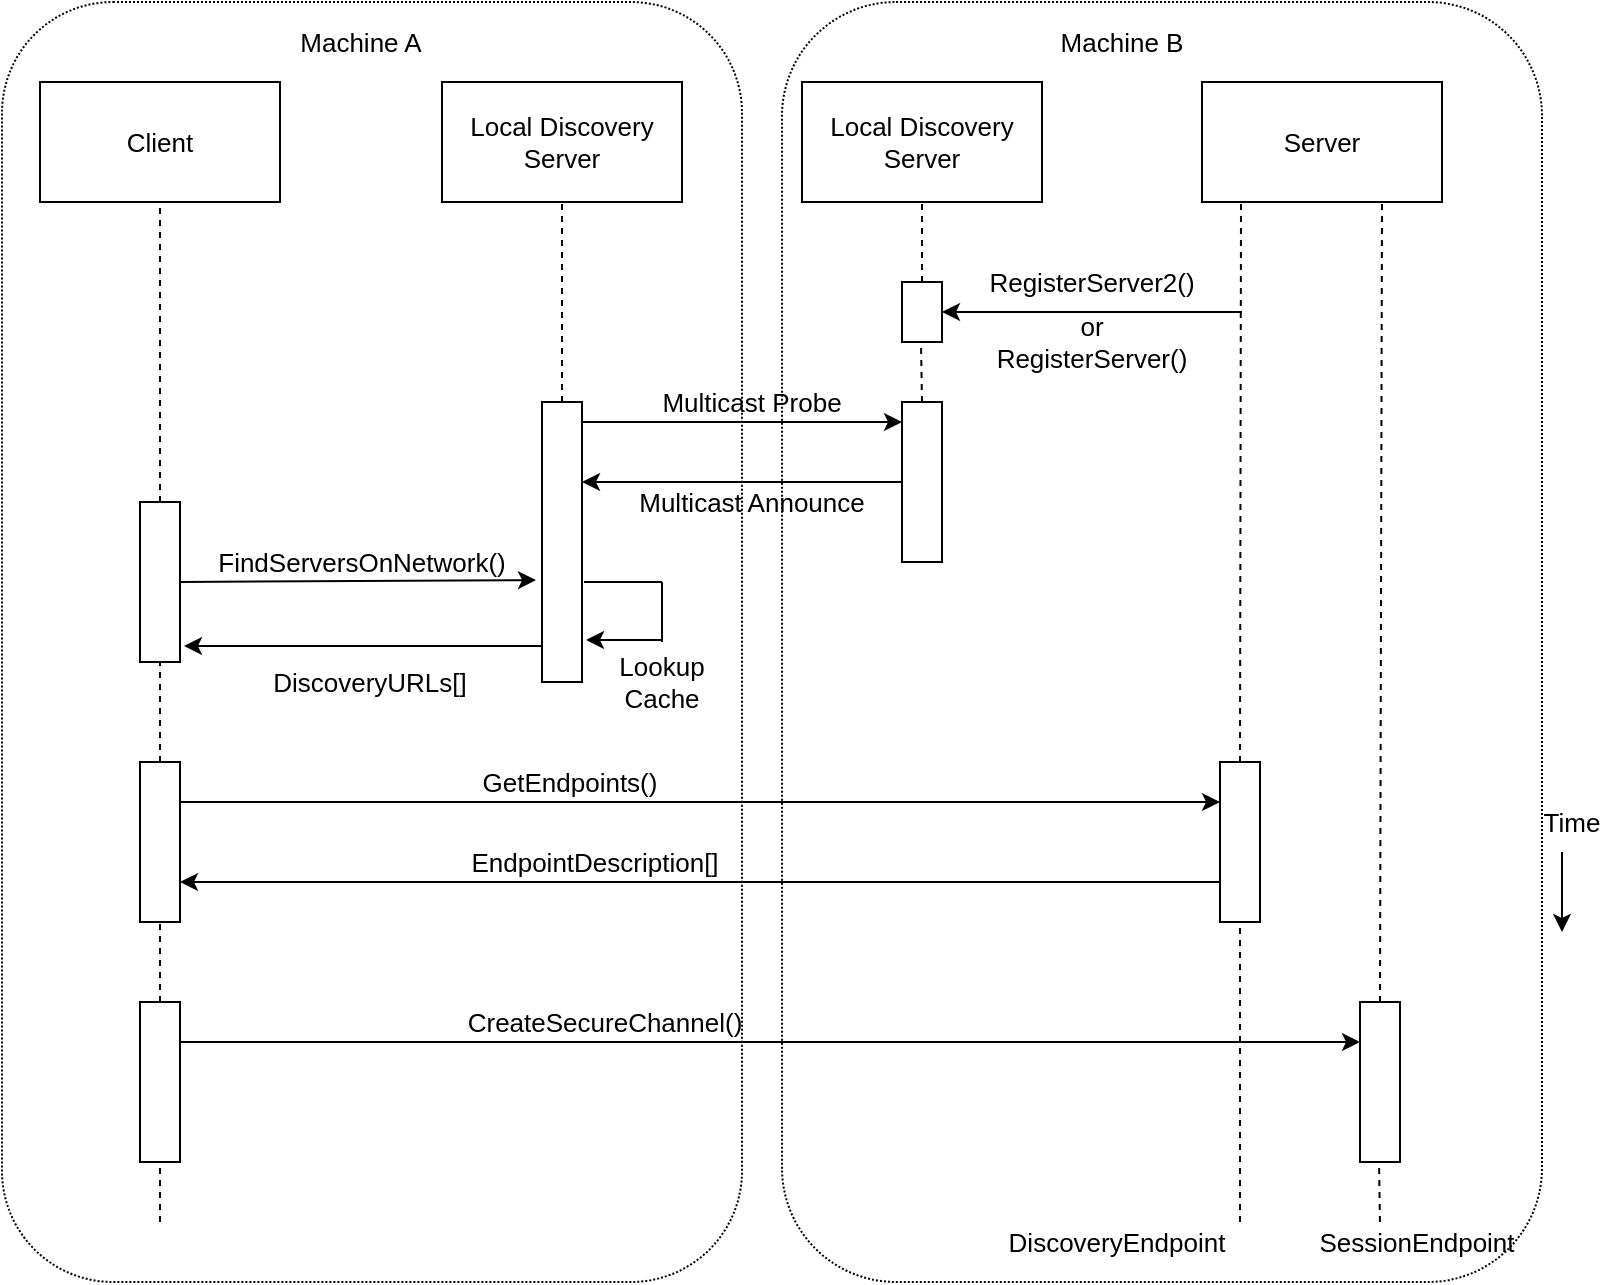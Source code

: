 <mxfile version="14.6.9" type="github">
  <diagram id="3hPxVYJImWLscZgYbSC4" name="Page-1">
    <mxGraphModel dx="1350" dy="804" grid="1" gridSize="10" guides="1" tooltips="1" connect="1" arrows="1" fold="1" page="1" pageScale="1" pageWidth="850" pageHeight="1100" math="0" shadow="0">
      <root>
        <mxCell id="0" />
        <mxCell id="1" parent="0" />
        <mxCell id="DC02iXN6waR2BpefgzYk-56" value="" style="rounded=1;whiteSpace=wrap;html=1;fontSize=13;strokeWidth=1;dashed=1;dashPattern=1 1;" parent="1" vertex="1">
          <mxGeometry x="430" y="140" width="380" height="640" as="geometry" />
        </mxCell>
        <mxCell id="DC02iXN6waR2BpefgzYk-57" value="" style="rounded=1;whiteSpace=wrap;html=1;fontSize=13;strokeWidth=1;dashed=1;dashPattern=1 1;" parent="1" vertex="1">
          <mxGeometry x="40" y="140" width="370" height="640" as="geometry" />
        </mxCell>
        <mxCell id="DC02iXN6waR2BpefgzYk-1" value="Client" style="rounded=0;whiteSpace=wrap;html=1;fontSize=13;" parent="1" vertex="1">
          <mxGeometry x="59" y="180" width="120" height="60" as="geometry" />
        </mxCell>
        <mxCell id="DC02iXN6waR2BpefgzYk-2" value="Server" style="rounded=0;whiteSpace=wrap;html=1;fontSize=13;" parent="1" vertex="1">
          <mxGeometry x="640" y="180" width="120" height="60" as="geometry" />
        </mxCell>
        <mxCell id="DC02iXN6waR2BpefgzYk-3" value="" style="endArrow=none;dashed=1;html=1;entryX=0.5;entryY=1;entryDx=0;entryDy=0;fontSize=13;" parent="1" source="DC02iXN6waR2BpefgzYk-45" target="DC02iXN6waR2BpefgzYk-1" edge="1">
          <mxGeometry width="50" height="50" relative="1" as="geometry">
            <mxPoint x="120" y="280" as="sourcePoint" />
            <mxPoint x="330" y="360" as="targetPoint" />
          </mxGeometry>
        </mxCell>
        <mxCell id="DC02iXN6waR2BpefgzYk-4" value="" style="rounded=0;whiteSpace=wrap;html=1;fontSize=13;" parent="1" vertex="1">
          <mxGeometry x="109" y="520" width="20" height="80" as="geometry" />
        </mxCell>
        <mxCell id="DC02iXN6waR2BpefgzYk-5" value="" style="rounded=0;whiteSpace=wrap;html=1;fontSize=13;" parent="1" vertex="1">
          <mxGeometry x="649" y="520" width="20" height="80" as="geometry" />
        </mxCell>
        <mxCell id="DC02iXN6waR2BpefgzYk-6" value="" style="rounded=0;whiteSpace=wrap;html=1;fontSize=13;" parent="1" vertex="1">
          <mxGeometry x="109" y="640" width="20" height="80" as="geometry" />
        </mxCell>
        <mxCell id="DC02iXN6waR2BpefgzYk-7" value="" style="rounded=0;whiteSpace=wrap;html=1;fontSize=13;" parent="1" vertex="1">
          <mxGeometry x="719" y="640" width="20" height="80" as="geometry" />
        </mxCell>
        <mxCell id="DC02iXN6waR2BpefgzYk-9" value="" style="endArrow=none;dashed=1;html=1;entryX=0.5;entryY=1;entryDx=0;entryDy=0;fontSize=13;exitX=0.5;exitY=0;exitDx=0;exitDy=0;" parent="1" source="DC02iXN6waR2BpefgzYk-5" edge="1">
          <mxGeometry width="50" height="50" relative="1" as="geometry">
            <mxPoint x="659.5" y="270" as="sourcePoint" />
            <mxPoint x="659.5" y="240" as="targetPoint" />
          </mxGeometry>
        </mxCell>
        <mxCell id="DC02iXN6waR2BpefgzYk-12" value="" style="endArrow=none;dashed=1;html=1;entryX=0.5;entryY=1;entryDx=0;entryDy=0;exitX=0.5;exitY=0;exitDx=0;exitDy=0;fontSize=13;" parent="1" source="DC02iXN6waR2BpefgzYk-6" target="DC02iXN6waR2BpefgzYk-4" edge="1">
          <mxGeometry width="50" height="50" relative="1" as="geometry">
            <mxPoint x="129" y="530" as="sourcePoint" />
            <mxPoint x="129" y="500" as="targetPoint" />
          </mxGeometry>
        </mxCell>
        <mxCell id="DC02iXN6waR2BpefgzYk-13" value="" style="endArrow=none;dashed=1;html=1;entryX=0.5;entryY=1;entryDx=0;entryDy=0;fontSize=13;" parent="1" target="DC02iXN6waR2BpefgzYk-6" edge="1">
          <mxGeometry width="50" height="50" relative="1" as="geometry">
            <mxPoint x="119" y="750" as="sourcePoint" />
            <mxPoint x="118.5" y="740" as="targetPoint" />
          </mxGeometry>
        </mxCell>
        <mxCell id="DC02iXN6waR2BpefgzYk-14" value="" style="endArrow=none;dashed=1;html=1;entryX=0.5;entryY=1;entryDx=0;entryDy=0;fontSize=13;" parent="1" target="DC02iXN6waR2BpefgzYk-5" edge="1">
          <mxGeometry width="50" height="50" relative="1" as="geometry">
            <mxPoint x="659" y="750" as="sourcePoint" />
            <mxPoint x="389" y="730" as="targetPoint" />
          </mxGeometry>
        </mxCell>
        <mxCell id="DC02iXN6waR2BpefgzYk-15" value="" style="endArrow=none;dashed=1;html=1;entryX=0.75;entryY=1;entryDx=0;entryDy=0;exitX=0.5;exitY=0;exitDx=0;exitDy=0;fontSize=13;" parent="1" source="DC02iXN6waR2BpefgzYk-7" target="DC02iXN6waR2BpefgzYk-2" edge="1">
          <mxGeometry width="50" height="50" relative="1" as="geometry">
            <mxPoint x="730" y="380" as="sourcePoint" />
            <mxPoint x="670" y="360" as="targetPoint" />
          </mxGeometry>
        </mxCell>
        <mxCell id="DC02iXN6waR2BpefgzYk-16" value="" style="endArrow=none;dashed=1;html=1;entryX=0.75;entryY=1;entryDx=0;entryDy=0;fontSize=13;exitX=0.339;exitY=0;exitDx=0;exitDy=0;exitPerimeter=0;" parent="1" source="DC02iXN6waR2BpefgzYk-26" edge="1">
          <mxGeometry width="50" height="50" relative="1" as="geometry">
            <mxPoint x="729" y="780" as="sourcePoint" />
            <mxPoint x="728.5" y="720" as="targetPoint" />
          </mxGeometry>
        </mxCell>
        <mxCell id="DC02iXN6waR2BpefgzYk-17" value="" style="endArrow=classic;html=1;entryX=0;entryY=0.25;entryDx=0;entryDy=0;fontSize=13;exitX=1;exitY=0.25;exitDx=0;exitDy=0;" parent="1" source="DC02iXN6waR2BpefgzYk-4" target="DC02iXN6waR2BpefgzYk-5" edge="1">
          <mxGeometry width="50" height="50" relative="1" as="geometry">
            <mxPoint x="220" y="540" as="sourcePoint" />
            <mxPoint x="419" y="610" as="targetPoint" />
          </mxGeometry>
        </mxCell>
        <mxCell id="DC02iXN6waR2BpefgzYk-18" value="" style="endArrow=classic;html=1;entryX=1;entryY=0.75;entryDx=0;entryDy=0;exitX=0;exitY=0.75;exitDx=0;exitDy=0;fontSize=13;" parent="1" source="DC02iXN6waR2BpefgzYk-5" target="DC02iXN6waR2BpefgzYk-4" edge="1">
          <mxGeometry width="50" height="50" relative="1" as="geometry">
            <mxPoint x="230" y="550" as="sourcePoint" />
            <mxPoint x="489" y="550" as="targetPoint" />
          </mxGeometry>
        </mxCell>
        <mxCell id="DC02iXN6waR2BpefgzYk-19" value="" style="endArrow=classic;html=1;exitX=1;exitY=0.25;exitDx=0;exitDy=0;entryX=0;entryY=0.25;entryDx=0;entryDy=0;fontSize=13;" parent="1" source="DC02iXN6waR2BpefgzYk-6" target="DC02iXN6waR2BpefgzYk-7" edge="1">
          <mxGeometry width="50" height="50" relative="1" as="geometry">
            <mxPoint x="369" y="660" as="sourcePoint" />
            <mxPoint x="419" y="610" as="targetPoint" />
          </mxGeometry>
        </mxCell>
        <mxCell id="DC02iXN6waR2BpefgzYk-22" value="GetEndpoints()" style="text;html=1;strokeColor=none;fillColor=none;align=center;verticalAlign=middle;whiteSpace=wrap;rounded=0;fontSize=13;" parent="1" vertex="1">
          <mxGeometry x="269" y="520" width="110" height="20" as="geometry" />
        </mxCell>
        <mxCell id="DC02iXN6waR2BpefgzYk-23" value="EndpointDescription[]" style="text;html=1;strokeColor=none;fillColor=none;align=center;verticalAlign=middle;whiteSpace=wrap;rounded=0;fontSize=13;" parent="1" vertex="1">
          <mxGeometry x="279" y="560" width="115" height="20" as="geometry" />
        </mxCell>
        <mxCell id="DC02iXN6waR2BpefgzYk-24" value="CreateSecureChannel()" style="text;html=1;strokeColor=none;fillColor=none;align=center;verticalAlign=middle;whiteSpace=wrap;rounded=0;fontSize=13;" parent="1" vertex="1">
          <mxGeometry x="284" y="640" width="115" height="20" as="geometry" />
        </mxCell>
        <mxCell id="DC02iXN6waR2BpefgzYk-25" value="DiscoveryEndpoint" style="text;html=1;strokeColor=none;fillColor=none;align=center;verticalAlign=middle;whiteSpace=wrap;rounded=0;fontSize=13;" parent="1" vertex="1">
          <mxGeometry x="540" y="750" width="115" height="20" as="geometry" />
        </mxCell>
        <mxCell id="DC02iXN6waR2BpefgzYk-26" value="SessionEndpoint" style="text;html=1;strokeColor=none;fillColor=none;align=center;verticalAlign=middle;whiteSpace=wrap;rounded=0;fontSize=13;" parent="1" vertex="1">
          <mxGeometry x="690" y="750" width="115" height="20" as="geometry" />
        </mxCell>
        <mxCell id="DC02iXN6waR2BpefgzYk-29" value="" style="endArrow=none;dashed=1;html=1;fontSize=13;exitX=0.5;exitY=0;exitDx=0;exitDy=0;" parent="1" source="DC02iXN6waR2BpefgzYk-45" edge="1">
          <mxGeometry width="50" height="50" relative="1" as="geometry">
            <mxPoint x="119" y="425" as="sourcePoint" />
            <mxPoint x="119" y="280" as="targetPoint" />
          </mxGeometry>
        </mxCell>
        <mxCell id="DC02iXN6waR2BpefgzYk-39" value="Local Discovery Server" style="rounded=0;whiteSpace=wrap;html=1;fontSize=13;" parent="1" vertex="1">
          <mxGeometry x="440" y="180" width="120" height="60" as="geometry" />
        </mxCell>
        <mxCell id="DC02iXN6waR2BpefgzYk-40" value="" style="endArrow=none;dashed=1;html=1;entryX=0.5;entryY=1;entryDx=0;entryDy=0;fontSize=13;" parent="1" target="DC02iXN6waR2BpefgzYk-39" edge="1">
          <mxGeometry width="50" height="50" relative="1" as="geometry">
            <mxPoint x="500" y="280" as="sourcePoint" />
            <mxPoint x="330" y="250" as="targetPoint" />
          </mxGeometry>
        </mxCell>
        <mxCell id="DC02iXN6waR2BpefgzYk-41" value="" style="rounded=0;whiteSpace=wrap;html=1;fontSize=13;" parent="1" vertex="1">
          <mxGeometry x="490" y="280" width="20" height="30" as="geometry" />
        </mxCell>
        <mxCell id="DC02iXN6waR2BpefgzYk-42" value="" style="rounded=0;whiteSpace=wrap;html=1;fontSize=13;" parent="1" vertex="1">
          <mxGeometry x="490" y="340" width="20" height="80" as="geometry" />
        </mxCell>
        <mxCell id="DC02iXN6waR2BpefgzYk-43" value="" style="endArrow=none;dashed=1;html=1;entryX=0.5;entryY=1;entryDx=0;entryDy=0;fontSize=13;" parent="1" edge="1">
          <mxGeometry width="50" height="50" relative="1" as="geometry">
            <mxPoint x="500" y="340" as="sourcePoint" />
            <mxPoint x="499.5" y="310" as="targetPoint" />
          </mxGeometry>
        </mxCell>
        <mxCell id="DC02iXN6waR2BpefgzYk-44" value="" style="rounded=0;whiteSpace=wrap;html=1;fontSize=13;" parent="1" vertex="1">
          <mxGeometry x="310" y="340" width="20" height="140" as="geometry" />
        </mxCell>
        <mxCell id="DC02iXN6waR2BpefgzYk-45" value="" style="rounded=0;whiteSpace=wrap;html=1;fontSize=13;" parent="1" vertex="1">
          <mxGeometry x="109" y="390" width="20" height="80" as="geometry" />
        </mxCell>
        <mxCell id="DC02iXN6waR2BpefgzYk-46" value="" style="endArrow=none;dashed=1;html=1;fontSize=13;exitX=0.5;exitY=0;exitDx=0;exitDy=0;" parent="1" source="DC02iXN6waR2BpefgzYk-4" target="DC02iXN6waR2BpefgzYk-45" edge="1">
          <mxGeometry width="50" height="50" relative="1" as="geometry">
            <mxPoint x="119" y="520" as="sourcePoint" />
            <mxPoint x="119" y="280" as="targetPoint" />
          </mxGeometry>
        </mxCell>
        <mxCell id="DC02iXN6waR2BpefgzYk-47" value="" style="endArrow=classic;html=1;fontSize=13;entryX=1;entryY=0.5;entryDx=0;entryDy=0;" parent="1" target="DC02iXN6waR2BpefgzYk-41" edge="1">
          <mxGeometry width="50" height="50" relative="1" as="geometry">
            <mxPoint x="660" y="295" as="sourcePoint" />
            <mxPoint x="420" y="530" as="targetPoint" />
          </mxGeometry>
        </mxCell>
        <mxCell id="DC02iXN6waR2BpefgzYk-48" value="" style="endArrow=classic;html=1;fontSize=13;entryX=1;entryY=0.5;entryDx=0;entryDy=0;exitX=0;exitY=0.5;exitDx=0;exitDy=0;" parent="1" source="DC02iXN6waR2BpefgzYk-42" edge="1">
          <mxGeometry width="50" height="50" relative="1" as="geometry">
            <mxPoint x="480" y="380" as="sourcePoint" />
            <mxPoint x="330" y="380" as="targetPoint" />
          </mxGeometry>
        </mxCell>
        <mxCell id="DC02iXN6waR2BpefgzYk-49" value="" style="endArrow=classic;html=1;fontSize=13;" parent="1" edge="1">
          <mxGeometry width="50" height="50" relative="1" as="geometry">
            <mxPoint x="330" y="350" as="sourcePoint" />
            <mxPoint x="490" y="350" as="targetPoint" />
          </mxGeometry>
        </mxCell>
        <mxCell id="DC02iXN6waR2BpefgzYk-50" value="" style="endArrow=classic;html=1;fontSize=13;exitX=1;exitY=0.5;exitDx=0;exitDy=0;entryX=-0.15;entryY=0.636;entryDx=0;entryDy=0;entryPerimeter=0;" parent="1" source="DC02iXN6waR2BpefgzYk-45" target="DC02iXN6waR2BpefgzYk-44" edge="1">
          <mxGeometry width="50" height="50" relative="1" as="geometry">
            <mxPoint x="370" y="580" as="sourcePoint" />
            <mxPoint x="420" y="530" as="targetPoint" />
          </mxGeometry>
        </mxCell>
        <mxCell id="DC02iXN6waR2BpefgzYk-51" value="" style="endArrow=none;html=1;fontSize=13;" parent="1" edge="1">
          <mxGeometry width="50" height="50" relative="1" as="geometry">
            <mxPoint x="331" y="430" as="sourcePoint" />
            <mxPoint x="370" y="430" as="targetPoint" />
          </mxGeometry>
        </mxCell>
        <mxCell id="DC02iXN6waR2BpefgzYk-52" value="" style="endArrow=none;html=1;fontSize=13;" parent="1" edge="1">
          <mxGeometry width="50" height="50" relative="1" as="geometry">
            <mxPoint x="370" y="460" as="sourcePoint" />
            <mxPoint x="370" y="430" as="targetPoint" />
          </mxGeometry>
        </mxCell>
        <mxCell id="DC02iXN6waR2BpefgzYk-53" value="" style="endArrow=classic;html=1;fontSize=13;entryX=1.1;entryY=0.85;entryDx=0;entryDy=0;entryPerimeter=0;" parent="1" target="DC02iXN6waR2BpefgzYk-44" edge="1">
          <mxGeometry width="50" height="50" relative="1" as="geometry">
            <mxPoint x="370" y="459" as="sourcePoint" />
            <mxPoint x="420" y="530" as="targetPoint" />
          </mxGeometry>
        </mxCell>
        <mxCell id="DC02iXN6waR2BpefgzYk-54" value="" style="endArrow=classic;html=1;fontSize=13;entryX=1.1;entryY=0.9;entryDx=0;entryDy=0;entryPerimeter=0;exitX=0;exitY=0.871;exitDx=0;exitDy=0;exitPerimeter=0;" parent="1" source="DC02iXN6waR2BpefgzYk-44" target="DC02iXN6waR2BpefgzYk-45" edge="1">
          <mxGeometry width="50" height="50" relative="1" as="geometry">
            <mxPoint x="300" y="462" as="sourcePoint" />
            <mxPoint x="420" y="530" as="targetPoint" />
          </mxGeometry>
        </mxCell>
        <mxCell id="DC02iXN6waR2BpefgzYk-58" value="Machine A" style="text;html=1;strokeColor=none;fillColor=none;align=center;verticalAlign=middle;whiteSpace=wrap;rounded=0;fontSize=13;" parent="1" vertex="1">
          <mxGeometry x="179" y="150" width="81" height="20" as="geometry" />
        </mxCell>
        <mxCell id="DC02iXN6waR2BpefgzYk-68" value="Machine B" style="text;html=1;strokeColor=none;fillColor=none;align=center;verticalAlign=middle;whiteSpace=wrap;rounded=0;fontSize=13;" parent="1" vertex="1">
          <mxGeometry x="560" y="150" width="80" height="20" as="geometry" />
        </mxCell>
        <mxCell id="DC02iXN6waR2BpefgzYk-70" value="Local Discovery Server" style="rounded=0;whiteSpace=wrap;html=1;fontSize=13;" parent="1" vertex="1">
          <mxGeometry x="260" y="180" width="120" height="60" as="geometry" />
        </mxCell>
        <mxCell id="DC02iXN6waR2BpefgzYk-71" value="" style="endArrow=none;dashed=1;html=1;fontSize=13;entryX=0.5;entryY=1;entryDx=0;entryDy=0;" parent="1" source="DC02iXN6waR2BpefgzYk-44" target="DC02iXN6waR2BpefgzYk-70" edge="1">
          <mxGeometry width="50" height="50" relative="1" as="geometry">
            <mxPoint x="129" y="400" as="sourcePoint" />
            <mxPoint x="129" y="290" as="targetPoint" />
          </mxGeometry>
        </mxCell>
        <mxCell id="DC02iXN6waR2BpefgzYk-72" value="RegisterServer2()" style="text;html=1;strokeColor=none;fillColor=none;align=center;verticalAlign=middle;whiteSpace=wrap;rounded=0;fontSize=13;" parent="1" vertex="1">
          <mxGeometry x="530" y="270" width="110" height="20" as="geometry" />
        </mxCell>
        <mxCell id="DC02iXN6waR2BpefgzYk-73" value="or RegisterServer()" style="text;html=1;strokeColor=none;fillColor=none;align=center;verticalAlign=middle;whiteSpace=wrap;rounded=0;fontSize=13;" parent="1" vertex="1">
          <mxGeometry x="530" y="300" width="110" height="20" as="geometry" />
        </mxCell>
        <mxCell id="DC02iXN6waR2BpefgzYk-74" value="Multicast Probe" style="text;html=1;strokeColor=none;fillColor=none;align=center;verticalAlign=middle;whiteSpace=wrap;rounded=0;fontSize=13;" parent="1" vertex="1">
          <mxGeometry x="360" y="330" width="110" height="20" as="geometry" />
        </mxCell>
        <mxCell id="DC02iXN6waR2BpefgzYk-75" value="Multicast Announce" style="text;html=1;strokeColor=none;fillColor=none;align=center;verticalAlign=middle;whiteSpace=wrap;rounded=0;fontSize=13;" parent="1" vertex="1">
          <mxGeometry x="355" y="380" width="120" height="20" as="geometry" />
        </mxCell>
        <mxCell id="DC02iXN6waR2BpefgzYk-77" value="&lt;div&gt;Lookup&lt;/div&gt;&lt;div&gt; Cache&lt;/div&gt;" style="text;html=1;strokeColor=none;fillColor=none;align=center;verticalAlign=middle;whiteSpace=wrap;rounded=0;fontSize=13;" parent="1" vertex="1">
          <mxGeometry x="310" y="470" width="120" height="20" as="geometry" />
        </mxCell>
        <mxCell id="DC02iXN6waR2BpefgzYk-78" value="FindServersOnNetwork()" style="text;html=1;strokeColor=none;fillColor=none;align=center;verticalAlign=middle;whiteSpace=wrap;rounded=0;fontSize=13;" parent="1" vertex="1">
          <mxGeometry x="164.5" y="410" width="110" height="20" as="geometry" />
        </mxCell>
        <mxCell id="DC02iXN6waR2BpefgzYk-79" value="DiscoveryURLs[]" style="text;html=1;strokeColor=none;fillColor=none;align=center;verticalAlign=middle;whiteSpace=wrap;rounded=0;fontSize=13;" parent="1" vertex="1">
          <mxGeometry x="169" y="470" width="110" height="20" as="geometry" />
        </mxCell>
        <mxCell id="9XazP0ZGk_wO7tB4nwam-2" value="" style="endArrow=classic;html=1;fontSize=13;" edge="1" parent="1">
          <mxGeometry width="50" height="50" relative="1" as="geometry">
            <mxPoint x="820" y="565" as="sourcePoint" />
            <mxPoint x="820" y="605" as="targetPoint" />
          </mxGeometry>
        </mxCell>
        <mxCell id="9XazP0ZGk_wO7tB4nwam-3" value="Time" style="text;html=1;strokeColor=none;fillColor=none;align=center;verticalAlign=middle;whiteSpace=wrap;rounded=0;fontSize=13;" vertex="1" parent="1">
          <mxGeometry x="805" y="540" width="40" height="20" as="geometry" />
        </mxCell>
      </root>
    </mxGraphModel>
  </diagram>
</mxfile>
